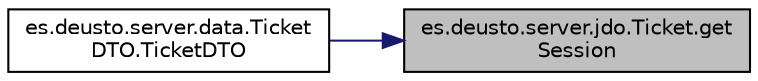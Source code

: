 digraph "es.deusto.server.jdo.Ticket.getSession"
{
 // LATEX_PDF_SIZE
  edge [fontname="Helvetica",fontsize="10",labelfontname="Helvetica",labelfontsize="10"];
  node [fontname="Helvetica",fontsize="10",shape=record];
  rankdir="RL";
  Node6 [label="es.deusto.server.jdo.Ticket.get\lSession",height=0.2,width=0.4,color="black", fillcolor="grey75", style="filled", fontcolor="black",tooltip=" "];
  Node6 -> Node7 [dir="back",color="midnightblue",fontsize="10",style="solid"];
  Node7 [label="es.deusto.server.data.Ticket\lDTO.TicketDTO",height=0.2,width=0.4,color="black", fillcolor="white", style="filled",URL="$classes_1_1deusto_1_1server_1_1data_1_1_ticket_d_t_o.html#ad3d32eef4ab6ad5ea98cc7aa35d3de50",tooltip=" "];
}
